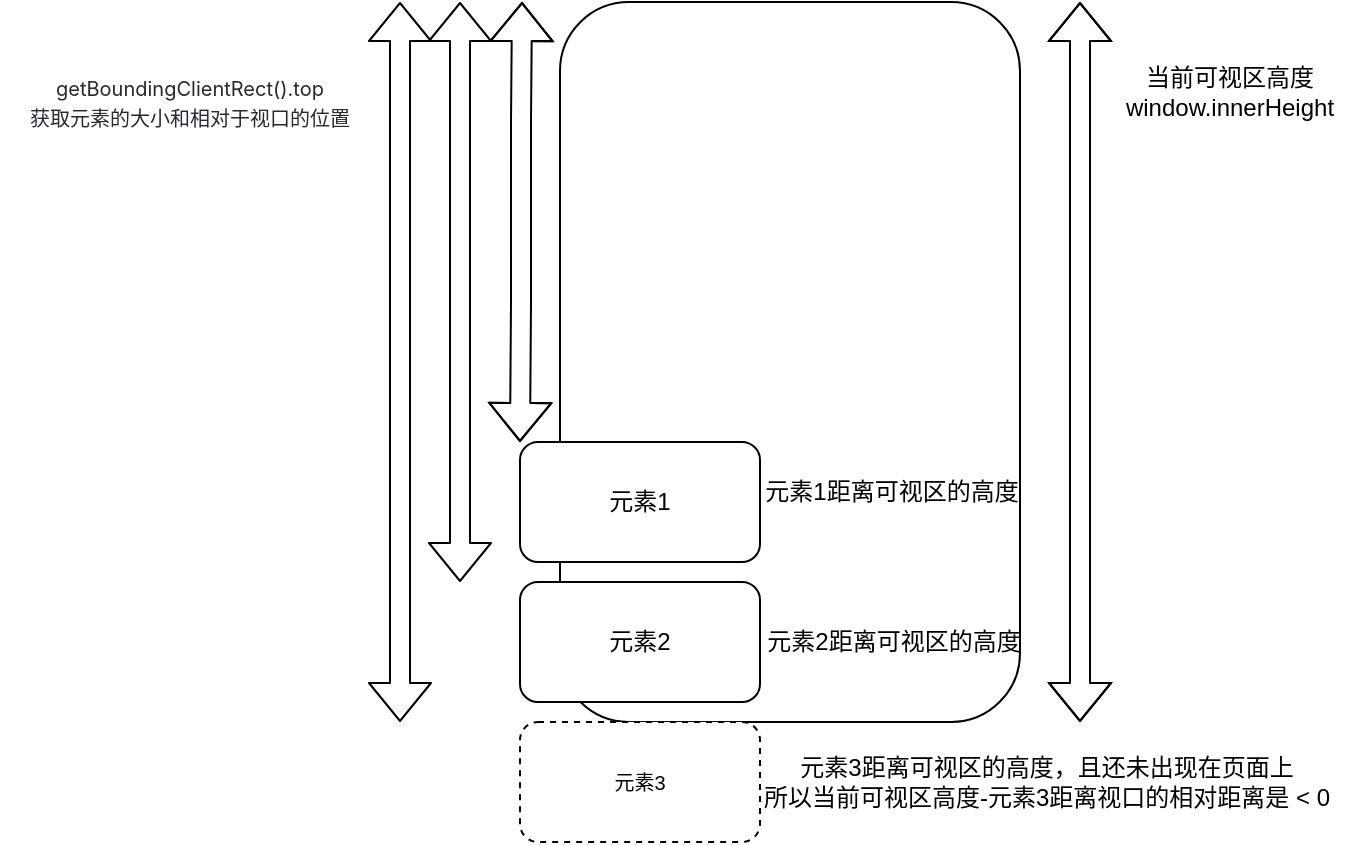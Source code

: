 <mxfile>
    <diagram id="bsQf1chCX9ryi7tU9DLa" name="第 1 页">
        <mxGraphModel dx="716" dy="536" grid="1" gridSize="10" guides="1" tooltips="1" connect="1" arrows="1" fold="1" page="1" pageScale="1" pageWidth="827" pageHeight="1169" math="0" shadow="0">
            <root>
                <mxCell id="0"/>
                <mxCell id="1" parent="0"/>
                <mxCell id="3" value="" style="shape=flexArrow;endArrow=classic;startArrow=classic;html=1;" edge="1" parent="1">
                    <mxGeometry width="100" height="100" relative="1" as="geometry">
                        <mxPoint x="590" y="440" as="sourcePoint"/>
                        <mxPoint x="590" y="80" as="targetPoint"/>
                        <Array as="points">
                            <mxPoint x="590" y="260"/>
                        </Array>
                    </mxGeometry>
                </mxCell>
                <mxCell id="4" value="" style="rounded=1;whiteSpace=wrap;html=1;" vertex="1" parent="1">
                    <mxGeometry x="330" y="80" width="230" height="360" as="geometry"/>
                </mxCell>
                <mxCell id="7" value="" style="shape=flexArrow;endArrow=classic;startArrow=classic;html=1;" edge="1" parent="1">
                    <mxGeometry width="100" height="100" relative="1" as="geometry">
                        <mxPoint x="310" y="300" as="sourcePoint"/>
                        <mxPoint x="311" y="80" as="targetPoint"/>
                        <Array as="points">
                            <mxPoint x="310.5" y="230"/>
                            <mxPoint x="310.5" y="140"/>
                        </Array>
                    </mxGeometry>
                </mxCell>
                <mxCell id="8" value="元素1距离可视区的高度" style="text;strokeColor=none;align=center;fillColor=none;html=1;verticalAlign=middle;whiteSpace=wrap;rounded=0;" vertex="1" parent="1">
                    <mxGeometry x="426" y="310" width="140" height="30" as="geometry"/>
                </mxCell>
                <mxCell id="10" value="当前可视区高度&lt;br&gt;window.innerHeight" style="text;strokeColor=none;align=center;fillColor=none;html=1;verticalAlign=middle;whiteSpace=wrap;rounded=0;" vertex="1" parent="1">
                    <mxGeometry x="600" y="110" width="130" height="30" as="geometry"/>
                </mxCell>
                <mxCell id="11" value="元素1" style="rounded=1;whiteSpace=wrap;html=1;" vertex="1" parent="1">
                    <mxGeometry x="310" y="300" width="120" height="60" as="geometry"/>
                </mxCell>
                <mxCell id="12" value="元素2" style="rounded=1;whiteSpace=wrap;html=1;" vertex="1" parent="1">
                    <mxGeometry x="310" y="370" width="120" height="60" as="geometry"/>
                </mxCell>
                <mxCell id="13" value="" style="shape=flexArrow;endArrow=classic;startArrow=classic;html=1;" edge="1" parent="1">
                    <mxGeometry width="100" height="100" relative="1" as="geometry">
                        <mxPoint x="280" y="370" as="sourcePoint"/>
                        <mxPoint x="280" y="80" as="targetPoint"/>
                    </mxGeometry>
                </mxCell>
                <mxCell id="14" value="元素2距离可视区的高度" style="text;strokeColor=none;align=center;fillColor=none;html=1;verticalAlign=middle;whiteSpace=wrap;rounded=0;" vertex="1" parent="1">
                    <mxGeometry x="432" y="385" width="130" height="30" as="geometry"/>
                </mxCell>
                <mxCell id="15" value="&lt;span style=&quot;color: rgb(37, 41, 51); font-family: -apple-system, system-ui, &amp;quot;Segoe UI&amp;quot;, Roboto, Ubuntu, Cantarell, &amp;quot;Noto Sans&amp;quot;, sans-serif, &amp;quot;system-ui&amp;quot;, &amp;quot;Helvetica Neue&amp;quot;, &amp;quot;PingFang SC&amp;quot;, &amp;quot;Hiragino Sans GB&amp;quot;, &amp;quot;Microsoft YaHei&amp;quot;, Arial; text-align: start; background-color: rgb(255, 255, 255);&quot;&gt;&lt;font style=&quot;font-size: 10px;&quot;&gt;getBoundingClientRect().top&lt;br&gt;获取元素的大小和相对于视口的位置&lt;br&gt;&lt;/font&gt;&lt;/span&gt;" style="text;strokeColor=none;align=center;fillColor=none;html=1;verticalAlign=middle;whiteSpace=wrap;rounded=0;" vertex="1" parent="1">
                    <mxGeometry x="50" y="110" width="190" height="40" as="geometry"/>
                </mxCell>
                <mxCell id="17" value="元素3" style="rounded=1;whiteSpace=wrap;html=1;fontSize=10;dashed=1;" vertex="1" parent="1">
                    <mxGeometry x="310" y="440" width="120" height="60" as="geometry"/>
                </mxCell>
                <mxCell id="18" value="" style="shape=flexArrow;endArrow=classic;startArrow=classic;html=1;fontSize=10;" edge="1" parent="1">
                    <mxGeometry width="100" height="100" relative="1" as="geometry">
                        <mxPoint x="250" y="440" as="sourcePoint"/>
                        <mxPoint x="250" y="80" as="targetPoint"/>
                    </mxGeometry>
                </mxCell>
                <mxCell id="19" value="元素3距离可视区的高度，且还未出现在页面上&lt;br&gt;所以当前可视区高度-元素3距离视口的相对距离是 &amp;lt; 0" style="text;strokeColor=none;align=center;fillColor=none;html=1;verticalAlign=middle;whiteSpace=wrap;rounded=0;" vertex="1" parent="1">
                    <mxGeometry x="427" y="455" width="293" height="30" as="geometry"/>
                </mxCell>
            </root>
        </mxGraphModel>
    </diagram>
</mxfile>